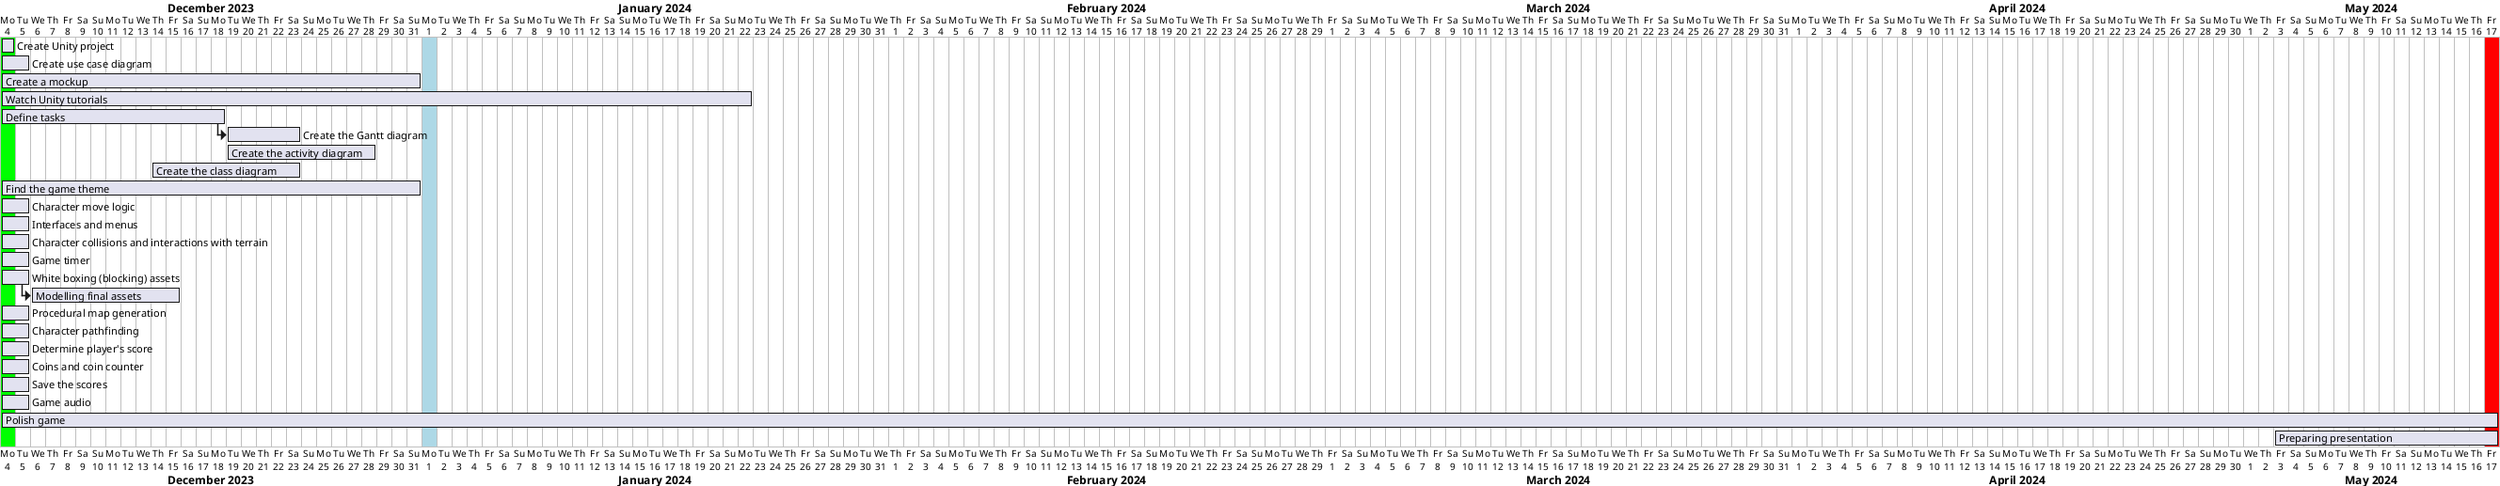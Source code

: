 @startgantt gantt

Project starts 2023-12-04
2024-05-17 is colored in red
2023-12-04 is colored lime
2024-01-01 is colored lightblue

[Create Unity project] starts 2023-12-04 and requires 1 days
[Create use case diagram] starts 2023-12-04 and requires 2 days
[Create a mockup] starts 2023-12-04 and ends 2023-12-31
[Watch Unity tutorials] starts 2023-12-04 and requires 50 days
[Define tasks] starts 2023-12-04 and ends 2023-12-18
[Create the Gantt diagram] starts at [Define tasks]'s end
[Create the Gantt diagram] requires 5 days

[Create the activity diagram] starts 2023-12-19 and requires 10 days
[Create the class diagram] starts 2023-12-14 and ends 2023-12-23

[Find the game theme] starts 2023-12-04 and ends 2023-12-31

[Character move logic] starts 2023-12-04 and ends 2023-12-05

[Interfaces and menus] starts 2023-12-04 and ends 2023-12-05
[Character collisions and interactions with terrain] starts 2023-12-04 and ends 2023-12-05
[Game timer] starts 2023-12-04 and ends 2023-12-05

[White boxing (blocking) assets] starts 2023-12-04 and ends 2023-12-05
[Modelling final assets] starts at [White boxing (blocking) assets]'s end
[Modelling final assets] requires 10 days

[Procedural map generation] starts 2023-12-04 and ends 2023-12-05
[Character pathfinding] starts 2023-12-04 and ends 2023-12-05
[Determine player's score] starts 2023-12-04 and ends 2023-12-05
[Coins and coin counter] starts 2023-12-04 and ends 2023-12-05
[Save the scores] starts 2023-12-04 and ends 2023-12-05
[Game audio] starts 2023-12-04 and ends 2023-12-05

[Polish game] starts 2023-12-04 and ends 2024-05-17
[Preparing presentation] ends 2024-05-17 and requires 15 days

@endgantt